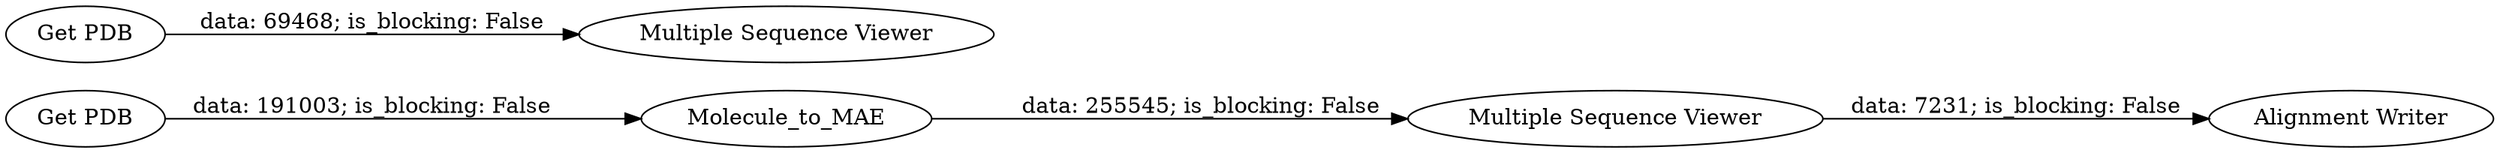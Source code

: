 digraph {
	"-627725539471336680_8378" [label="Get PDB"]
	"-627725539471336680_8379" [label="Multiple Sequence Viewer"]
	"-627725539471336680_8382" [label="Multiple Sequence Viewer"]
	"-627725539471336680_8380" [label=Molecule_to_MAE]
	"-627725539471336680_8384" [label="Get PDB"]
	"-627725539471336680_8381" [label="Alignment Writer"]
	"-627725539471336680_8384" -> "-627725539471336680_8382" [label="data: 69468; is_blocking: False"]
	"-627725539471336680_8378" -> "-627725539471336680_8380" [label="data: 191003; is_blocking: False"]
	"-627725539471336680_8380" -> "-627725539471336680_8379" [label="data: 255545; is_blocking: False"]
	"-627725539471336680_8379" -> "-627725539471336680_8381" [label="data: 7231; is_blocking: False"]
	rankdir=LR
}
